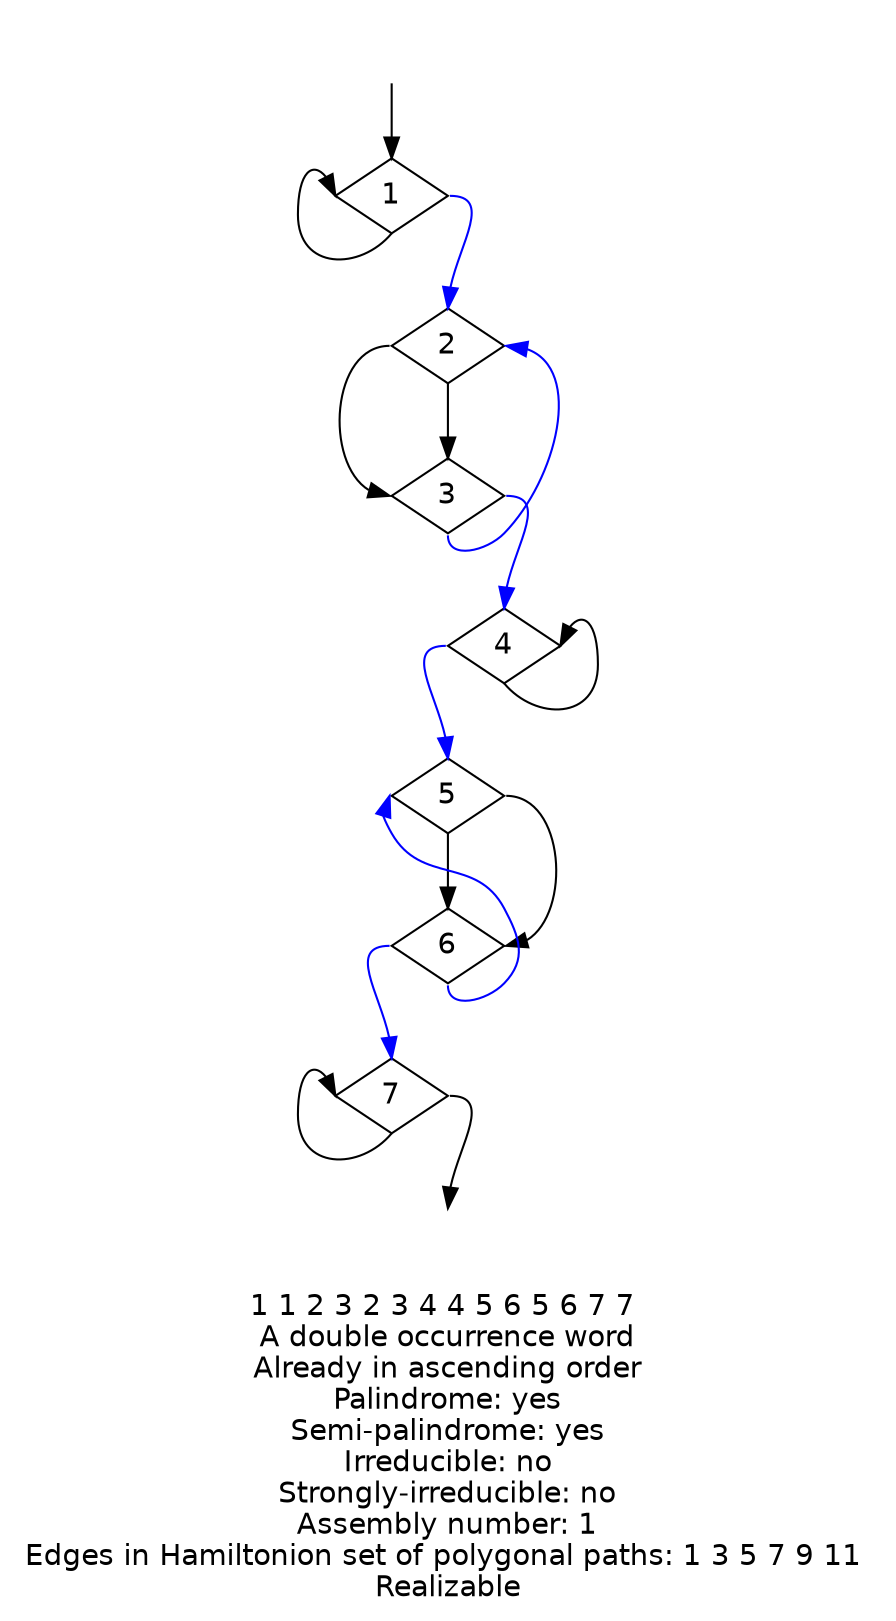 digraph {
fontname="Helvetica"
node [fontname="Helvetica"]
node [shape=diamond]
label="1 1 2 3 2 3 4 4 5 6 5 6 7 7 \nA double occurrence word\nAlready in ascending order\nPalindrome: yes\nSemi-palindrome: yes\nIrreducible: no\nStrongly-irreducible: no\nAssembly number: 1\nEdges in Hamiltonion set of polygonal paths: 1 3 5 7 9 11 \nRealizable\n"
a [style="invis"]
b [style="invis"]
a:s -> 1:n
1:s -> 1:w
1:e -> 2:n [color="blue"]
2:s -> 3:n
3:s -> 2:e [color="blue"]
2:w -> 3:w
3:e -> 4:n [color="blue"]
4:s -> 4:e
4:w -> 5:n [color="blue"]
5:s -> 6:n
6:s -> 5:w [color="blue"]
5:e -> 6:e
6:w -> 7:n [color="blue"]
7:s -> 7:w
7:e -> b:n
}
